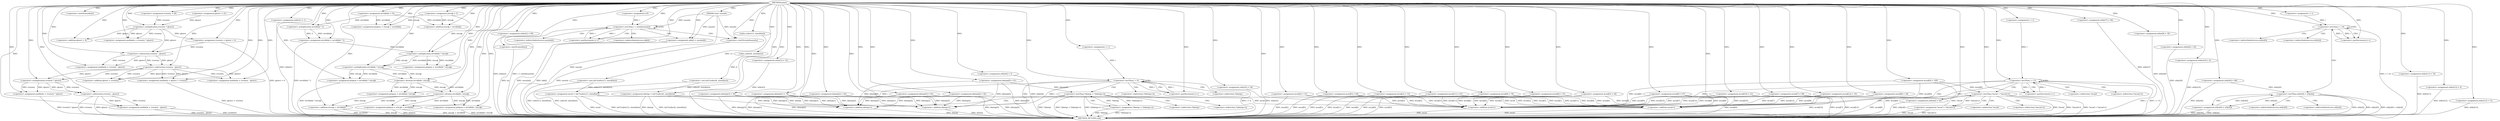 digraph eyloz {  
"6087425544324492062" [label = "(METHOD,eyloz)" ]
"6087425544324492438" [label = "(METHOD_RETURN,void)" ]
"6087425544324492063" [label = "(PARAM,char* sauozlo)" ]
"6087425544324492068" [label = "(<operator>.assignment,rveowry = 28)" ]
"6087425544324492071" [label = "(<operator>.assignment,otifyr[0] = 88)" ]
"6087425544324492077" [label = "(<operator>.assignment,wrvdihhb = 55)" ]
"6087425544324492080" [label = "(<operator>.assignment,mciaf = (int*)calloc(13, sizeof(int)))" ]
"6087425544324492082" [label = "(<operator>.cast,(int*)calloc(13, sizeof(int)))" ]
"6087425544324492084" [label = "(calloc,calloc(13, sizeof(int)))" ]
"6087425544324492086" [label = "(<operator>.sizeOf,sizeof(int))" ]
"6087425544324492089" [label = "(<operator>.assignment,qhuevi = 25)" ]
"6087425544324492093" [label = "(<operator>.assignment,mnfdwdu = rveowry * qhuevi)" ]
"6087425544324492095" [label = "(<operator>.multiplication,rveowry * qhuevi)" ]
"6087425544324492098" [label = "(<operator>.assignment,rveowry = qhuevi + 6)" ]
"6087425544324492100" [label = "(<operator>.addition,qhuevi + 6)" ]
"6087425544324492104" [label = "(<operator>.assignment,mciaf[0] = 100)" ]
"6087425544324492109" [label = "(<operator>.assignment,otifyr[1] = 1)" ]
"6087425544324492114" [label = "(<operator>.assignment,mciaf[1] = 13)" ]
"6087425544324492120" [label = "(<operator>.assignment,xtxcqk = 5)" ]
"6087425544324492123" [label = "(<operator>.assignment,mnfdwdu = rveowry - qhuevi)" ]
"6087425544324492125" [label = "(<operator>.subtraction,rveowry - qhuevi)" ]
"6087425544324492129" [label = "(<operator>.assignment,otifyr[2] = 69)" ]
"6087425544324492135" [label = "(<operator>.assignment,mnfdwdu = rveowry - qhuevi)" ]
"6087425544324492137" [label = "(<operator>.subtraction,rveowry - qhuevi)" ]
"6087425544324492140" [label = "(<operator>.assignment,mciaf[2] = 15)" ]
"6087425544324492145" [label = "(<operator>.assignment,idmtqx = (int*)calloc(6, sizeof(int)))" ]
"6087425544324492147" [label = "(<operator>.cast,(int*)calloc(6, sizeof(int)))" ]
"6087425544324492149" [label = "(calloc,calloc(6, sizeof(int)))" ]
"6087425544324492151" [label = "(<operator>.sizeOf,sizeof(int))" ]
"6087425544324492153" [label = "(<operator>.assignment,mnfdwdu = qhuevi + rveowry)" ]
"6087425544324492155" [label = "(<operator>.addition,qhuevi + rveowry)" ]
"6087425544324492158" [label = "(<operator>.assignment,mnfdwdu = rveowry * qhuevi)" ]
"6087425544324492160" [label = "(<operator>.multiplication,rveowry * qhuevi)" ]
"6087425544324492163" [label = "(<operator>.assignment,mnfdwdu = rveowry - qhuevi)" ]
"6087425544324492165" [label = "(<operator>.subtraction,rveowry - qhuevi)" ]
"6087425544324492169" [label = "(<operator>.assignment,i=0)" ]
"6087425544324492172" [label = "(<operator>.lessThan,i < sizeof(sauozlo))" ]
"6087425544324492174" [label = "(<operator>.sizeOf,sizeof(sauozlo))" ]
"6087425544324492176" [label = "(<operator>.postIncrement,i++)" ]
"6087425544324492179" [label = "(<operator>.assignment,nkh[i] = sauozlo[i])" ]
"6087425544324492186" [label = "(<operator>.assignment,mciaf[3] = 28)" ]
"6087425544324492192" [label = "(<operator>.assignment,ptiqnoa = xtxcqk + wrvdihhb)" ]
"6087425544324492194" [label = "(<operator>.addition,xtxcqk + wrvdihhb)" ]
"6087425544324492197" [label = "(<operator>.assignment,wrvdihhb = wrvdihhb * 2)" ]
"6087425544324492199" [label = "(<operator>.multiplication,wrvdihhb * 2)" ]
"6087425544324492202" [label = "(<operator>.assignment,idmtqx[0] = 91)" ]
"6087425544324492207" [label = "(<operator>.assignment,ptiqnoa = wrvdihhb * xtxcqk)" ]
"6087425544324492209" [label = "(<operator>.multiplication,wrvdihhb * xtxcqk)" ]
"6087425544324492212" [label = "(<operator>.assignment,otifyr[3] = 35)" ]
"6087425544324492217" [label = "(<operator>.assignment,idmtqx[1] = 78)" ]
"6087425544324492222" [label = "(<operator>.assignment,ptiqnoa = wrvdihhb * xtxcqk)" ]
"6087425544324492224" [label = "(<operator>.multiplication,wrvdihhb * xtxcqk)" ]
"6087425544324492227" [label = "(<operator>.assignment,idmtqx[2] = 20)" ]
"6087425544324492232" [label = "(<operator>.assignment,mciaf[4] = 53)" ]
"6087425544324492237" [label = "(<operator>.assignment,mciaf[5] = 64)" ]
"6087425544324492242" [label = "(<operator>.assignment,mciaf[6] = 76)" ]
"6087425544324492247" [label = "(<operator>.assignment,ptiqnoa = wrvdihhb / xtxcqk)" ]
"6087425544324492249" [label = "(<operator>.division,wrvdihhb / xtxcqk)" ]
"6087425544324492252" [label = "(<operator>.assignment,ptiqnoa = wrvdihhb / xtxcqk)" ]
"6087425544324492254" [label = "(<operator>.division,wrvdihhb / xtxcqk)" ]
"6087425544324492257" [label = "(<operator>.assignment,idmtqx[3] = 59)" ]
"6087425544324492262" [label = "(<operator>.assignment,idmtqx[4] = 92)" ]
"6087425544324492267" [label = "(<operator>.assignment,otifyr[4] = 5)" ]
"6087425544324492272" [label = "(<operator>.assignment,otifyr[5] = 38)" ]
"6087425544324492277" [label = "(<operator>.assignment,idmtqx[5] = 93)" ]
"6087425544324492282" [label = "(<operator>.assignment,mciaf[7] = 98)" ]
"6087425544324492287" [label = "(<operator>.assignment,ptiqnoa = xtxcqk + wrvdihhb)" ]
"6087425544324492289" [label = "(<operator>.addition,xtxcqk + wrvdihhb)" ]
"6087425544324492294" [label = "(<operator>.assignment,i = 1)" ]
"6087425544324492297" [label = "(<operator>.lessThan,i < 6)" ]
"6087425544324492300" [label = "(<operator>.postIncrement,i++)" ]
"6087425544324492304" [label = "(<operator>.lessThan,*idmtqx < *(idmtqx+i))" ]
"6087425544324492308" [label = "(<operator>.addition,idmtqx+i)" ]
"6087425544324492312" [label = "(<operator>.assignment,*idmtqx = *(idmtqx+i))" ]
"6087425544324492316" [label = "(<operator>.addition,idmtqx+i)" ]
"6087425544324492319" [label = "(<operator>.assignment,otifyr[6] = 50)" ]
"6087425544324492324" [label = "(<operator>.assignment,mciaf[8] = 39)" ]
"6087425544324492329" [label = "(<operator>.assignment,otifyr[7] = 94)" ]
"6087425544324492334" [label = "(<operator>.assignment,otifyr[8] = 18)" ]
"6087425544324492339" [label = "(<operator>.assignment,mciaf[9] = 97)" ]
"6087425544324492344" [label = "(<operator>.assignment,otifyr[9] = 45)" ]
"6087425544324492349" [label = "(<operator>.assignment,otifyr[10] = 4)" ]
"6087425544324492354" [label = "(<operator>.assignment,otifyr[11] = 74)" ]
"6087425544324492359" [label = "(<operator>.assignment,mciaf[10] = 23)" ]
"6087425544324492364" [label = "(<operator>.assignment,otifyr[12] = 4)" ]
"6087425544324492369" [label = "(<operator>.assignment,otifyr[13] = 15)" ]
"6087425544324492376" [label = "(<operator>.assignment,i = 1)" ]
"6087425544324492379" [label = "(<operator>.lessThan,i < 14)" ]
"6087425544324492382" [label = "(<operator>.postIncrement,i++)" ]
"6087425544324492386" [label = "(<operator>.lessThan,otifyr[0] < otifyr[i])" ]
"6087425544324492394" [label = "(<operator>.assignment,otifyr[0] = otifyr[i])" ]
"6087425544324492401" [label = "(<operator>.assignment,mciaf[11] = 43)" ]
"6087425544324492406" [label = "(<operator>.assignment,mciaf[12] = 10)" ]
"6087425544324492413" [label = "(<operator>.assignment,i = 1)" ]
"6087425544324492416" [label = "(<operator>.lessThan,i < 13)" ]
"6087425544324492419" [label = "(<operator>.postIncrement,i++)" ]
"6087425544324492423" [label = "(<operator>.lessThan,*mciaf < *(mciaf+i))" ]
"6087425544324492427" [label = "(<operator>.addition,mciaf+i)" ]
"6087425544324492431" [label = "(<operator>.assignment,*mciaf = *(mciaf+i))" ]
"6087425544324492435" [label = "(<operator>.addition,mciaf+i)" ]
"6087425544324492180" [label = "(<operator>.indirectIndexAccess,nkh[i])" ]
"6087425544324492183" [label = "(<operator>.indirectIndexAccess,sauozlo[i])" ]
"6087425544324492305" [label = "(<operator>.indirection,*idmtqx)" ]
"6087425544324492307" [label = "(<operator>.indirection,*(idmtqx+i))" ]
"6087425544324492313" [label = "(<operator>.indirection,*idmtqx)" ]
"6087425544324492315" [label = "(<operator>.indirection,*(idmtqx+i))" ]
"6087425544324492387" [label = "(<operator>.indirectIndexAccess,otifyr[0])" ]
"6087425544324492390" [label = "(<operator>.indirectIndexAccess,otifyr[i])" ]
"6087425544324492395" [label = "(<operator>.indirectIndexAccess,otifyr[0])" ]
"6087425544324492398" [label = "(<operator>.indirectIndexAccess,otifyr[i])" ]
"6087425544324492424" [label = "(<operator>.indirection,*mciaf)" ]
"6087425544324492426" [label = "(<operator>.indirection,*(mciaf+i))" ]
"6087425544324492432" [label = "(<operator>.indirection,*mciaf)" ]
"6087425544324492434" [label = "(<operator>.indirection,*(mciaf+i))" ]
  "6087425544324492369" -> "6087425544324492438"  [ label = "DDG: otifyr[13]"] 
  "6087425544324492431" -> "6087425544324492438"  [ label = "DDG: *(mciaf+i)"] 
  "6087425544324492386" -> "6087425544324492438"  [ label = "DDG: otifyr[i]"] 
  "6087425544324492186" -> "6087425544324492438"  [ label = "DDG: mciaf[3]"] 
  "6087425544324492319" -> "6087425544324492438"  [ label = "DDG: otifyr[6]"] 
  "6087425544324492427" -> "6087425544324492438"  [ label = "DDG: mciaf"] 
  "6087425544324492359" -> "6087425544324492438"  [ label = "DDG: mciaf[10]"] 
  "6087425544324492227" -> "6087425544324492438"  [ label = "DDG: idmtqx[2]"] 
  "6087425544324492423" -> "6087425544324492438"  [ label = "DDG: *mciaf"] 
  "6087425544324492289" -> "6087425544324492438"  [ label = "DDG: wrvdihhb"] 
  "6087425544324492252" -> "6087425544324492438"  [ label = "DDG: wrvdihhb / xtxcqk"] 
  "6087425544324492267" -> "6087425544324492438"  [ label = "DDG: otifyr[4]"] 
  "6087425544324492435" -> "6087425544324492438"  [ label = "DDG: mciaf"] 
  "6087425544324492312" -> "6087425544324492438"  [ label = "DDG: *(idmtqx+i)"] 
  "6087425544324492165" -> "6087425544324492438"  [ label = "DDG: rveowry"] 
  "6087425544324492179" -> "6087425544324492438"  [ label = "DDG: nkh[i]"] 
  "6087425544324492242" -> "6087425544324492438"  [ label = "DDG: mciaf[6]"] 
  "6087425544324492349" -> "6087425544324492438"  [ label = "DDG: otifyr[10]"] 
  "6087425544324492174" -> "6087425544324492438"  [ label = "DDG: sauozlo"] 
  "6087425544324492165" -> "6087425544324492438"  [ label = "DDG: qhuevi"] 
  "6087425544324492289" -> "6087425544324492438"  [ label = "DDG: xtxcqk"] 
  "6087425544324492304" -> "6087425544324492438"  [ label = "DDG: *idmtqx"] 
  "6087425544324492080" -> "6087425544324492438"  [ label = "DDG: (int*)calloc(13, sizeof(int))"] 
  "6087425544324492147" -> "6087425544324492438"  [ label = "DDG: calloc(6, sizeof(int))"] 
  "6087425544324492324" -> "6087425544324492438"  [ label = "DDG: mciaf[8]"] 
  "6087425544324492158" -> "6087425544324492438"  [ label = "DDG: rveowry * qhuevi"] 
  "6087425544324492262" -> "6087425544324492438"  [ label = "DDG: idmtqx[4]"] 
  "6087425544324492406" -> "6087425544324492438"  [ label = "DDG: mciaf[12]"] 
  "6087425544324492308" -> "6087425544324492438"  [ label = "DDG: idmtqx"] 
  "6087425544324492114" -> "6087425544324492438"  [ label = "DDG: mciaf[1]"] 
  "6087425544324492197" -> "6087425544324492438"  [ label = "DDG: wrvdihhb * 2"] 
  "6087425544324492257" -> "6087425544324492438"  [ label = "DDG: idmtqx[3]"] 
  "6087425544324492272" -> "6087425544324492438"  [ label = "DDG: otifyr[5]"] 
  "6087425544324492151" -> "6087425544324492438"  [ label = "DDG: int"] 
  "6087425544324492287" -> "6087425544324492438"  [ label = "DDG: ptiqnoa"] 
  "6087425544324492163" -> "6087425544324492438"  [ label = "DDG: rveowry - qhuevi"] 
  "6087425544324492212" -> "6087425544324492438"  [ label = "DDG: otifyr[3]"] 
  "6087425544324492386" -> "6087425544324492438"  [ label = "DDG: otifyr[0]"] 
  "6087425544324492163" -> "6087425544324492438"  [ label = "DDG: mnfdwdu"] 
  "6087425544324492344" -> "6087425544324492438"  [ label = "DDG: otifyr[9]"] 
  "6087425544324492379" -> "6087425544324492438"  [ label = "DDG: i < 14"] 
  "6087425544324492179" -> "6087425544324492438"  [ label = "DDG: sauozlo[i]"] 
  "6087425544324492416" -> "6087425544324492438"  [ label = "DDG: i < 13"] 
  "6087425544324492282" -> "6087425544324492438"  [ label = "DDG: mciaf[7]"] 
  "6087425544324492316" -> "6087425544324492438"  [ label = "DDG: idmtqx"] 
  "6087425544324492129" -> "6087425544324492438"  [ label = "DDG: otifyr[2]"] 
  "6087425544324492080" -> "6087425544324492438"  [ label = "DDG: mciaf"] 
  "6087425544324492312" -> "6087425544324492438"  [ label = "DDG: *idmtqx"] 
  "6087425544324492222" -> "6087425544324492438"  [ label = "DDG: wrvdihhb * xtxcqk"] 
  "6087425544324492339" -> "6087425544324492438"  [ label = "DDG: mciaf[9]"] 
  "6087425544324492416" -> "6087425544324492438"  [ label = "DDG: i"] 
  "6087425544324492232" -> "6087425544324492438"  [ label = "DDG: mciaf[4]"] 
  "6087425544324492334" -> "6087425544324492438"  [ label = "DDG: otifyr[8]"] 
  "6087425544324492145" -> "6087425544324492438"  [ label = "DDG: (int*)calloc(6, sizeof(int))"] 
  "6087425544324492082" -> "6087425544324492438"  [ label = "DDG: calloc(13, sizeof(int))"] 
  "6087425544324492217" -> "6087425544324492438"  [ label = "DDG: idmtqx[1]"] 
  "6087425544324492172" -> "6087425544324492438"  [ label = "DDG: i < sizeof(sauozlo)"] 
  "6087425544324492394" -> "6087425544324492438"  [ label = "DDG: otifyr[0]"] 
  "6087425544324492140" -> "6087425544324492438"  [ label = "DDG: mciaf[2]"] 
  "6087425544324492145" -> "6087425544324492438"  [ label = "DDG: idmtqx"] 
  "6087425544324492423" -> "6087425544324492438"  [ label = "DDG: *(mciaf+i)"] 
  "6087425544324492297" -> "6087425544324492438"  [ label = "DDG: i < 6"] 
  "6087425544324492277" -> "6087425544324492438"  [ label = "DDG: idmtqx[5]"] 
  "6087425544324492287" -> "6087425544324492438"  [ label = "DDG: xtxcqk + wrvdihhb"] 
  "6087425544324492098" -> "6087425544324492438"  [ label = "DDG: qhuevi + 6"] 
  "6087425544324492237" -> "6087425544324492438"  [ label = "DDG: mciaf[5]"] 
  "6087425544324492104" -> "6087425544324492438"  [ label = "DDG: mciaf[0]"] 
  "6087425544324492401" -> "6087425544324492438"  [ label = "DDG: mciaf[11]"] 
  "6087425544324492354" -> "6087425544324492438"  [ label = "DDG: otifyr[11]"] 
  "6087425544324492304" -> "6087425544324492438"  [ label = "DDG: *idmtqx < *(idmtqx+i)"] 
  "6087425544324492304" -> "6087425544324492438"  [ label = "DDG: *(idmtqx+i)"] 
  "6087425544324492423" -> "6087425544324492438"  [ label = "DDG: *mciaf < *(mciaf+i)"] 
  "6087425544324492329" -> "6087425544324492438"  [ label = "DDG: otifyr[7]"] 
  "6087425544324492431" -> "6087425544324492438"  [ label = "DDG: *mciaf"] 
  "6087425544324492202" -> "6087425544324492438"  [ label = "DDG: idmtqx[0]"] 
  "6087425544324492386" -> "6087425544324492438"  [ label = "DDG: otifyr[0] < otifyr[i]"] 
  "6087425544324492063" -> "6087425544324492438"  [ label = "DDG: sauozlo"] 
  "6087425544324492109" -> "6087425544324492438"  [ label = "DDG: otifyr[1]"] 
  "6087425544324492394" -> "6087425544324492438"  [ label = "DDG: otifyr[i]"] 
  "6087425544324492153" -> "6087425544324492438"  [ label = "DDG: qhuevi + rveowry"] 
  "6087425544324492071" -> "6087425544324492438"  [ label = "DDG: otifyr[0]"] 
  "6087425544324492364" -> "6087425544324492438"  [ label = "DDG: otifyr[12]"] 
  "6087425544324492062" -> "6087425544324492063"  [ label = "DDG: "] 
  "6087425544324492062" -> "6087425544324492068"  [ label = "DDG: "] 
  "6087425544324492062" -> "6087425544324492071"  [ label = "DDG: "] 
  "6087425544324492062" -> "6087425544324492077"  [ label = "DDG: "] 
  "6087425544324492082" -> "6087425544324492080"  [ label = "DDG: calloc(13, sizeof(int))"] 
  "6087425544324492062" -> "6087425544324492080"  [ label = "DDG: "] 
  "6087425544324492084" -> "6087425544324492082"  [ label = "DDG: 13"] 
  "6087425544324492062" -> "6087425544324492084"  [ label = "DDG: "] 
  "6087425544324492062" -> "6087425544324492086"  [ label = "DDG: "] 
  "6087425544324492062" -> "6087425544324492089"  [ label = "DDG: "] 
  "6087425544324492095" -> "6087425544324492093"  [ label = "DDG: rveowry"] 
  "6087425544324492095" -> "6087425544324492093"  [ label = "DDG: qhuevi"] 
  "6087425544324492062" -> "6087425544324492093"  [ label = "DDG: "] 
  "6087425544324492068" -> "6087425544324492095"  [ label = "DDG: rveowry"] 
  "6087425544324492062" -> "6087425544324492095"  [ label = "DDG: "] 
  "6087425544324492089" -> "6087425544324492095"  [ label = "DDG: qhuevi"] 
  "6087425544324492095" -> "6087425544324492098"  [ label = "DDG: qhuevi"] 
  "6087425544324492062" -> "6087425544324492098"  [ label = "DDG: "] 
  "6087425544324492095" -> "6087425544324492100"  [ label = "DDG: qhuevi"] 
  "6087425544324492062" -> "6087425544324492100"  [ label = "DDG: "] 
  "6087425544324492062" -> "6087425544324492104"  [ label = "DDG: "] 
  "6087425544324492062" -> "6087425544324492109"  [ label = "DDG: "] 
  "6087425544324492062" -> "6087425544324492114"  [ label = "DDG: "] 
  "6087425544324492062" -> "6087425544324492120"  [ label = "DDG: "] 
  "6087425544324492125" -> "6087425544324492123"  [ label = "DDG: rveowry"] 
  "6087425544324492125" -> "6087425544324492123"  [ label = "DDG: qhuevi"] 
  "6087425544324492062" -> "6087425544324492123"  [ label = "DDG: "] 
  "6087425544324492098" -> "6087425544324492125"  [ label = "DDG: rveowry"] 
  "6087425544324492062" -> "6087425544324492125"  [ label = "DDG: "] 
  "6087425544324492095" -> "6087425544324492125"  [ label = "DDG: qhuevi"] 
  "6087425544324492062" -> "6087425544324492129"  [ label = "DDG: "] 
  "6087425544324492137" -> "6087425544324492135"  [ label = "DDG: rveowry"] 
  "6087425544324492137" -> "6087425544324492135"  [ label = "DDG: qhuevi"] 
  "6087425544324492062" -> "6087425544324492135"  [ label = "DDG: "] 
  "6087425544324492125" -> "6087425544324492137"  [ label = "DDG: rveowry"] 
  "6087425544324492062" -> "6087425544324492137"  [ label = "DDG: "] 
  "6087425544324492125" -> "6087425544324492137"  [ label = "DDG: qhuevi"] 
  "6087425544324492062" -> "6087425544324492140"  [ label = "DDG: "] 
  "6087425544324492147" -> "6087425544324492145"  [ label = "DDG: calloc(6, sizeof(int))"] 
  "6087425544324492062" -> "6087425544324492145"  [ label = "DDG: "] 
  "6087425544324492149" -> "6087425544324492147"  [ label = "DDG: 6"] 
  "6087425544324492062" -> "6087425544324492149"  [ label = "DDG: "] 
  "6087425544324492062" -> "6087425544324492151"  [ label = "DDG: "] 
  "6087425544324492137" -> "6087425544324492153"  [ label = "DDG: qhuevi"] 
  "6087425544324492062" -> "6087425544324492153"  [ label = "DDG: "] 
  "6087425544324492137" -> "6087425544324492153"  [ label = "DDG: rveowry"] 
  "6087425544324492137" -> "6087425544324492155"  [ label = "DDG: qhuevi"] 
  "6087425544324492062" -> "6087425544324492155"  [ label = "DDG: "] 
  "6087425544324492137" -> "6087425544324492155"  [ label = "DDG: rveowry"] 
  "6087425544324492160" -> "6087425544324492158"  [ label = "DDG: rveowry"] 
  "6087425544324492160" -> "6087425544324492158"  [ label = "DDG: qhuevi"] 
  "6087425544324492062" -> "6087425544324492158"  [ label = "DDG: "] 
  "6087425544324492062" -> "6087425544324492160"  [ label = "DDG: "] 
  "6087425544324492137" -> "6087425544324492160"  [ label = "DDG: rveowry"] 
  "6087425544324492137" -> "6087425544324492160"  [ label = "DDG: qhuevi"] 
  "6087425544324492165" -> "6087425544324492163"  [ label = "DDG: rveowry"] 
  "6087425544324492165" -> "6087425544324492163"  [ label = "DDG: qhuevi"] 
  "6087425544324492062" -> "6087425544324492163"  [ label = "DDG: "] 
  "6087425544324492160" -> "6087425544324492165"  [ label = "DDG: rveowry"] 
  "6087425544324492062" -> "6087425544324492165"  [ label = "DDG: "] 
  "6087425544324492160" -> "6087425544324492165"  [ label = "DDG: qhuevi"] 
  "6087425544324492062" -> "6087425544324492169"  [ label = "DDG: "] 
  "6087425544324492176" -> "6087425544324492172"  [ label = "DDG: i"] 
  "6087425544324492169" -> "6087425544324492172"  [ label = "DDG: i"] 
  "6087425544324492062" -> "6087425544324492172"  [ label = "DDG: "] 
  "6087425544324492063" -> "6087425544324492172"  [ label = "DDG: sauozlo"] 
  "6087425544324492063" -> "6087425544324492174"  [ label = "DDG: sauozlo"] 
  "6087425544324492062" -> "6087425544324492174"  [ label = "DDG: "] 
  "6087425544324492172" -> "6087425544324492176"  [ label = "DDG: i"] 
  "6087425544324492062" -> "6087425544324492176"  [ label = "DDG: "] 
  "6087425544324492063" -> "6087425544324492179"  [ label = "DDG: sauozlo"] 
  "6087425544324492062" -> "6087425544324492179"  [ label = "DDG: "] 
  "6087425544324492062" -> "6087425544324492186"  [ label = "DDG: "] 
  "6087425544324492120" -> "6087425544324492192"  [ label = "DDG: xtxcqk"] 
  "6087425544324492062" -> "6087425544324492192"  [ label = "DDG: "] 
  "6087425544324492077" -> "6087425544324492192"  [ label = "DDG: wrvdihhb"] 
  "6087425544324492120" -> "6087425544324492194"  [ label = "DDG: xtxcqk"] 
  "6087425544324492062" -> "6087425544324492194"  [ label = "DDG: "] 
  "6087425544324492077" -> "6087425544324492194"  [ label = "DDG: wrvdihhb"] 
  "6087425544324492199" -> "6087425544324492197"  [ label = "DDG: wrvdihhb"] 
  "6087425544324492199" -> "6087425544324492197"  [ label = "DDG: 2"] 
  "6087425544324492062" -> "6087425544324492197"  [ label = "DDG: "] 
  "6087425544324492062" -> "6087425544324492199"  [ label = "DDG: "] 
  "6087425544324492077" -> "6087425544324492199"  [ label = "DDG: wrvdihhb"] 
  "6087425544324492062" -> "6087425544324492202"  [ label = "DDG: "] 
  "6087425544324492209" -> "6087425544324492207"  [ label = "DDG: wrvdihhb"] 
  "6087425544324492209" -> "6087425544324492207"  [ label = "DDG: xtxcqk"] 
  "6087425544324492062" -> "6087425544324492207"  [ label = "DDG: "] 
  "6087425544324492197" -> "6087425544324492209"  [ label = "DDG: wrvdihhb"] 
  "6087425544324492062" -> "6087425544324492209"  [ label = "DDG: "] 
  "6087425544324492120" -> "6087425544324492209"  [ label = "DDG: xtxcqk"] 
  "6087425544324492062" -> "6087425544324492212"  [ label = "DDG: "] 
  "6087425544324492062" -> "6087425544324492217"  [ label = "DDG: "] 
  "6087425544324492224" -> "6087425544324492222"  [ label = "DDG: wrvdihhb"] 
  "6087425544324492224" -> "6087425544324492222"  [ label = "DDG: xtxcqk"] 
  "6087425544324492062" -> "6087425544324492222"  [ label = "DDG: "] 
  "6087425544324492209" -> "6087425544324492224"  [ label = "DDG: wrvdihhb"] 
  "6087425544324492062" -> "6087425544324492224"  [ label = "DDG: "] 
  "6087425544324492209" -> "6087425544324492224"  [ label = "DDG: xtxcqk"] 
  "6087425544324492062" -> "6087425544324492227"  [ label = "DDG: "] 
  "6087425544324492062" -> "6087425544324492232"  [ label = "DDG: "] 
  "6087425544324492062" -> "6087425544324492237"  [ label = "DDG: "] 
  "6087425544324492062" -> "6087425544324492242"  [ label = "DDG: "] 
  "6087425544324492249" -> "6087425544324492247"  [ label = "DDG: wrvdihhb"] 
  "6087425544324492249" -> "6087425544324492247"  [ label = "DDG: xtxcqk"] 
  "6087425544324492062" -> "6087425544324492247"  [ label = "DDG: "] 
  "6087425544324492224" -> "6087425544324492249"  [ label = "DDG: wrvdihhb"] 
  "6087425544324492062" -> "6087425544324492249"  [ label = "DDG: "] 
  "6087425544324492224" -> "6087425544324492249"  [ label = "DDG: xtxcqk"] 
  "6087425544324492254" -> "6087425544324492252"  [ label = "DDG: wrvdihhb"] 
  "6087425544324492254" -> "6087425544324492252"  [ label = "DDG: xtxcqk"] 
  "6087425544324492062" -> "6087425544324492252"  [ label = "DDG: "] 
  "6087425544324492249" -> "6087425544324492254"  [ label = "DDG: wrvdihhb"] 
  "6087425544324492062" -> "6087425544324492254"  [ label = "DDG: "] 
  "6087425544324492249" -> "6087425544324492254"  [ label = "DDG: xtxcqk"] 
  "6087425544324492062" -> "6087425544324492257"  [ label = "DDG: "] 
  "6087425544324492062" -> "6087425544324492262"  [ label = "DDG: "] 
  "6087425544324492062" -> "6087425544324492267"  [ label = "DDG: "] 
  "6087425544324492062" -> "6087425544324492272"  [ label = "DDG: "] 
  "6087425544324492062" -> "6087425544324492277"  [ label = "DDG: "] 
  "6087425544324492062" -> "6087425544324492282"  [ label = "DDG: "] 
  "6087425544324492254" -> "6087425544324492287"  [ label = "DDG: xtxcqk"] 
  "6087425544324492062" -> "6087425544324492287"  [ label = "DDG: "] 
  "6087425544324492254" -> "6087425544324492287"  [ label = "DDG: wrvdihhb"] 
  "6087425544324492254" -> "6087425544324492289"  [ label = "DDG: xtxcqk"] 
  "6087425544324492062" -> "6087425544324492289"  [ label = "DDG: "] 
  "6087425544324492254" -> "6087425544324492289"  [ label = "DDG: wrvdihhb"] 
  "6087425544324492062" -> "6087425544324492294"  [ label = "DDG: "] 
  "6087425544324492300" -> "6087425544324492297"  [ label = "DDG: i"] 
  "6087425544324492294" -> "6087425544324492297"  [ label = "DDG: i"] 
  "6087425544324492062" -> "6087425544324492297"  [ label = "DDG: "] 
  "6087425544324492062" -> "6087425544324492300"  [ label = "DDG: "] 
  "6087425544324492297" -> "6087425544324492300"  [ label = "DDG: i"] 
  "6087425544324492312" -> "6087425544324492304"  [ label = "DDG: *idmtqx"] 
  "6087425544324492202" -> "6087425544324492304"  [ label = "DDG: idmtqx[0]"] 
  "6087425544324492227" -> "6087425544324492308"  [ label = "DDG: idmtqx[2]"] 
  "6087425544324492257" -> "6087425544324492308"  [ label = "DDG: idmtqx[3]"] 
  "6087425544324492217" -> "6087425544324492308"  [ label = "DDG: idmtqx[1]"] 
  "6087425544324492145" -> "6087425544324492308"  [ label = "DDG: idmtqx"] 
  "6087425544324492277" -> "6087425544324492308"  [ label = "DDG: idmtqx[5]"] 
  "6087425544324492202" -> "6087425544324492308"  [ label = "DDG: idmtqx[0]"] 
  "6087425544324492262" -> "6087425544324492308"  [ label = "DDG: idmtqx[4]"] 
  "6087425544324492062" -> "6087425544324492308"  [ label = "DDG: "] 
  "6087425544324492297" -> "6087425544324492308"  [ label = "DDG: i"] 
  "6087425544324492304" -> "6087425544324492312"  [ label = "DDG: *(idmtqx+i)"] 
  "6087425544324492227" -> "6087425544324492316"  [ label = "DDG: idmtqx[2]"] 
  "6087425544324492257" -> "6087425544324492316"  [ label = "DDG: idmtqx[3]"] 
  "6087425544324492217" -> "6087425544324492316"  [ label = "DDG: idmtqx[1]"] 
  "6087425544324492277" -> "6087425544324492316"  [ label = "DDG: idmtqx[5]"] 
  "6087425544324492202" -> "6087425544324492316"  [ label = "DDG: idmtqx[0]"] 
  "6087425544324492262" -> "6087425544324492316"  [ label = "DDG: idmtqx[4]"] 
  "6087425544324492062" -> "6087425544324492316"  [ label = "DDG: "] 
  "6087425544324492145" -> "6087425544324492316"  [ label = "DDG: idmtqx"] 
  "6087425544324492297" -> "6087425544324492316"  [ label = "DDG: i"] 
  "6087425544324492062" -> "6087425544324492319"  [ label = "DDG: "] 
  "6087425544324492062" -> "6087425544324492324"  [ label = "DDG: "] 
  "6087425544324492062" -> "6087425544324492329"  [ label = "DDG: "] 
  "6087425544324492062" -> "6087425544324492334"  [ label = "DDG: "] 
  "6087425544324492062" -> "6087425544324492339"  [ label = "DDG: "] 
  "6087425544324492062" -> "6087425544324492344"  [ label = "DDG: "] 
  "6087425544324492062" -> "6087425544324492349"  [ label = "DDG: "] 
  "6087425544324492062" -> "6087425544324492354"  [ label = "DDG: "] 
  "6087425544324492062" -> "6087425544324492359"  [ label = "DDG: "] 
  "6087425544324492062" -> "6087425544324492364"  [ label = "DDG: "] 
  "6087425544324492062" -> "6087425544324492369"  [ label = "DDG: "] 
  "6087425544324492062" -> "6087425544324492376"  [ label = "DDG: "] 
  "6087425544324492382" -> "6087425544324492379"  [ label = "DDG: i"] 
  "6087425544324492376" -> "6087425544324492379"  [ label = "DDG: i"] 
  "6087425544324492062" -> "6087425544324492379"  [ label = "DDG: "] 
  "6087425544324492379" -> "6087425544324492382"  [ label = "DDG: i"] 
  "6087425544324492062" -> "6087425544324492382"  [ label = "DDG: "] 
  "6087425544324492394" -> "6087425544324492386"  [ label = "DDG: otifyr[0]"] 
  "6087425544324492071" -> "6087425544324492386"  [ label = "DDG: otifyr[0]"] 
  "6087425544324492386" -> "6087425544324492394"  [ label = "DDG: otifyr[i]"] 
  "6087425544324492062" -> "6087425544324492401"  [ label = "DDG: "] 
  "6087425544324492062" -> "6087425544324492406"  [ label = "DDG: "] 
  "6087425544324492062" -> "6087425544324492413"  [ label = "DDG: "] 
  "6087425544324492419" -> "6087425544324492416"  [ label = "DDG: i"] 
  "6087425544324492413" -> "6087425544324492416"  [ label = "DDG: i"] 
  "6087425544324492062" -> "6087425544324492416"  [ label = "DDG: "] 
  "6087425544324492062" -> "6087425544324492419"  [ label = "DDG: "] 
  "6087425544324492416" -> "6087425544324492419"  [ label = "DDG: i"] 
  "6087425544324492104" -> "6087425544324492423"  [ label = "DDG: mciaf[0]"] 
  "6087425544324492431" -> "6087425544324492423"  [ label = "DDG: *mciaf"] 
  "6087425544324492359" -> "6087425544324492427"  [ label = "DDG: mciaf[10]"] 
  "6087425544324492242" -> "6087425544324492427"  [ label = "DDG: mciaf[6]"] 
  "6087425544324492324" -> "6087425544324492427"  [ label = "DDG: mciaf[8]"] 
  "6087425544324492282" -> "6087425544324492427"  [ label = "DDG: mciaf[7]"] 
  "6087425544324492232" -> "6087425544324492427"  [ label = "DDG: mciaf[4]"] 
  "6087425544324492140" -> "6087425544324492427"  [ label = "DDG: mciaf[2]"] 
  "6087425544324492186" -> "6087425544324492427"  [ label = "DDG: mciaf[3]"] 
  "6087425544324492406" -> "6087425544324492427"  [ label = "DDG: mciaf[12]"] 
  "6087425544324492114" -> "6087425544324492427"  [ label = "DDG: mciaf[1]"] 
  "6087425544324492080" -> "6087425544324492427"  [ label = "DDG: mciaf"] 
  "6087425544324492339" -> "6087425544324492427"  [ label = "DDG: mciaf[9]"] 
  "6087425544324492237" -> "6087425544324492427"  [ label = "DDG: mciaf[5]"] 
  "6087425544324492104" -> "6087425544324492427"  [ label = "DDG: mciaf[0]"] 
  "6087425544324492401" -> "6087425544324492427"  [ label = "DDG: mciaf[11]"] 
  "6087425544324492062" -> "6087425544324492427"  [ label = "DDG: "] 
  "6087425544324492416" -> "6087425544324492427"  [ label = "DDG: i"] 
  "6087425544324492423" -> "6087425544324492431"  [ label = "DDG: *(mciaf+i)"] 
  "6087425544324492359" -> "6087425544324492435"  [ label = "DDG: mciaf[10]"] 
  "6087425544324492242" -> "6087425544324492435"  [ label = "DDG: mciaf[6]"] 
  "6087425544324492324" -> "6087425544324492435"  [ label = "DDG: mciaf[8]"] 
  "6087425544324492282" -> "6087425544324492435"  [ label = "DDG: mciaf[7]"] 
  "6087425544324492339" -> "6087425544324492435"  [ label = "DDG: mciaf[9]"] 
  "6087425544324492232" -> "6087425544324492435"  [ label = "DDG: mciaf[4]"] 
  "6087425544324492140" -> "6087425544324492435"  [ label = "DDG: mciaf[2]"] 
  "6087425544324492186" -> "6087425544324492435"  [ label = "DDG: mciaf[3]"] 
  "6087425544324492406" -> "6087425544324492435"  [ label = "DDG: mciaf[12]"] 
  "6087425544324492114" -> "6087425544324492435"  [ label = "DDG: mciaf[1]"] 
  "6087425544324492237" -> "6087425544324492435"  [ label = "DDG: mciaf[5]"] 
  "6087425544324492104" -> "6087425544324492435"  [ label = "DDG: mciaf[0]"] 
  "6087425544324492401" -> "6087425544324492435"  [ label = "DDG: mciaf[11]"] 
  "6087425544324492062" -> "6087425544324492435"  [ label = "DDG: "] 
  "6087425544324492080" -> "6087425544324492435"  [ label = "DDG: mciaf"] 
  "6087425544324492416" -> "6087425544324492435"  [ label = "DDG: i"] 
  "6087425544324492172" -> "6087425544324492172"  [ label = "CDG: "] 
  "6087425544324492172" -> "6087425544324492174"  [ label = "CDG: "] 
  "6087425544324492172" -> "6087425544324492183"  [ label = "CDG: "] 
  "6087425544324492172" -> "6087425544324492179"  [ label = "CDG: "] 
  "6087425544324492172" -> "6087425544324492180"  [ label = "CDG: "] 
  "6087425544324492172" -> "6087425544324492176"  [ label = "CDG: "] 
  "6087425544324492297" -> "6087425544324492300"  [ label = "CDG: "] 
  "6087425544324492297" -> "6087425544324492297"  [ label = "CDG: "] 
  "6087425544324492297" -> "6087425544324492307"  [ label = "CDG: "] 
  "6087425544324492297" -> "6087425544324492308"  [ label = "CDG: "] 
  "6087425544324492297" -> "6087425544324492304"  [ label = "CDG: "] 
  "6087425544324492297" -> "6087425544324492305"  [ label = "CDG: "] 
  "6087425544324492304" -> "6087425544324492315"  [ label = "CDG: "] 
  "6087425544324492304" -> "6087425544324492316"  [ label = "CDG: "] 
  "6087425544324492304" -> "6087425544324492312"  [ label = "CDG: "] 
  "6087425544324492304" -> "6087425544324492313"  [ label = "CDG: "] 
  "6087425544324492379" -> "6087425544324492387"  [ label = "CDG: "] 
  "6087425544324492379" -> "6087425544324492390"  [ label = "CDG: "] 
  "6087425544324492379" -> "6087425544324492386"  [ label = "CDG: "] 
  "6087425544324492379" -> "6087425544324492379"  [ label = "CDG: "] 
  "6087425544324492379" -> "6087425544324492382"  [ label = "CDG: "] 
  "6087425544324492386" -> "6087425544324492395"  [ label = "CDG: "] 
  "6087425544324492386" -> "6087425544324492398"  [ label = "CDG: "] 
  "6087425544324492386" -> "6087425544324492394"  [ label = "CDG: "] 
  "6087425544324492416" -> "6087425544324492419"  [ label = "CDG: "] 
  "6087425544324492416" -> "6087425544324492416"  [ label = "CDG: "] 
  "6087425544324492416" -> "6087425544324492427"  [ label = "CDG: "] 
  "6087425544324492416" -> "6087425544324492424"  [ label = "CDG: "] 
  "6087425544324492416" -> "6087425544324492426"  [ label = "CDG: "] 
  "6087425544324492416" -> "6087425544324492423"  [ label = "CDG: "] 
  "6087425544324492423" -> "6087425544324492431"  [ label = "CDG: "] 
  "6087425544324492423" -> "6087425544324492435"  [ label = "CDG: "] 
  "6087425544324492423" -> "6087425544324492432"  [ label = "CDG: "] 
  "6087425544324492423" -> "6087425544324492434"  [ label = "CDG: "] 
}

